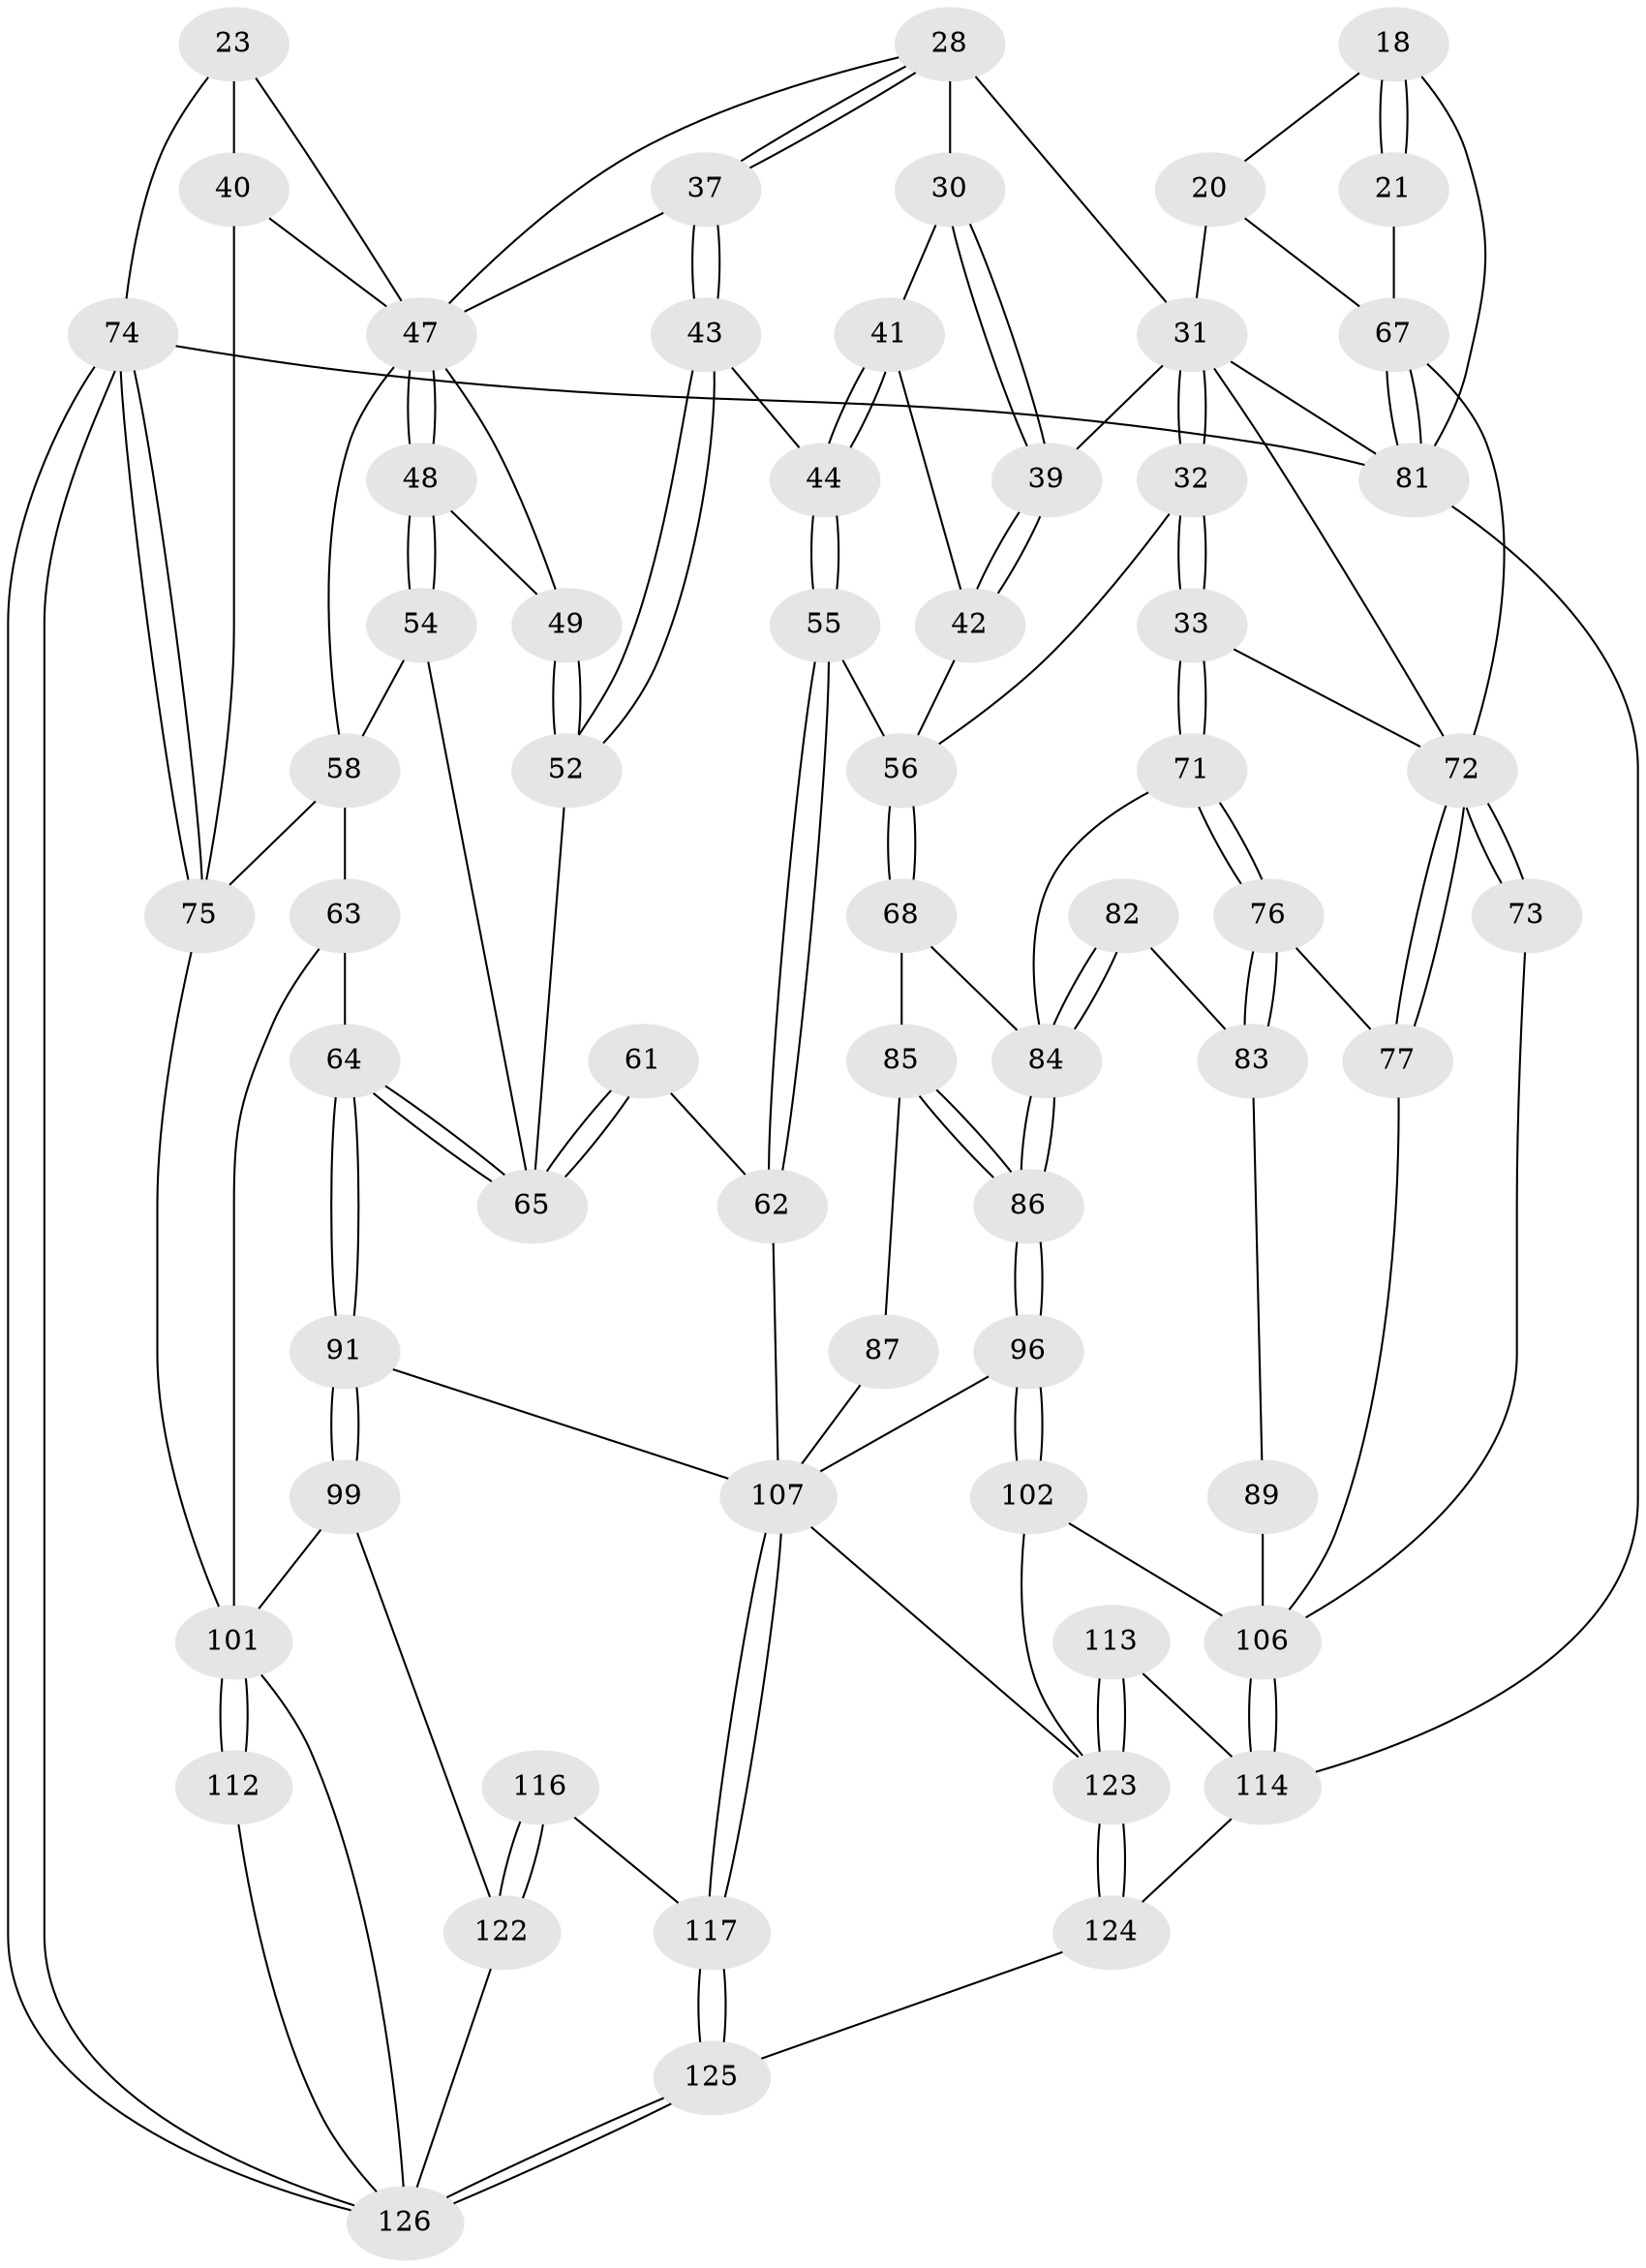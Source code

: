 // original degree distribution, {3: 0.031746031746031744, 6: 0.1984126984126984, 5: 0.5873015873015873, 4: 0.18253968253968253}
// Generated by graph-tools (version 1.1) at 2025/01/03/09/25 05:01:38]
// undirected, 63 vertices, 145 edges
graph export_dot {
graph [start="1"]
  node [color=gray90,style=filled];
  18 [pos="+0.11294003703632548+0.15757826606358147",super="+16"];
  20 [pos="+0.17810727813211635+0.3078973852227085",super="+17"];
  21 [pos="+0+0.23310775166930392"];
  23 [pos="+1+0",super="+22+6"];
  28 [pos="+0.6080049052103286+0.22757845828913442",super="+8+10"];
  30 [pos="+0.5268914156725768+0.20381547612233553",super="+29"];
  31 [pos="+0.37322921578263674+0.2564966775395061",super="+11+19"];
  32 [pos="+0.2917416127957879+0.3602266649382717"];
  33 [pos="+0.25801325520000257+0.374765581486262"];
  37 [pos="+0.6403024662211135+0.27532631774044886"];
  39 [pos="+0.4825846660638391+0.3047701949600654"];
  40 [pos="+1+0",super="+25"];
  41 [pos="+0.5665326672209436+0.33023100749615153"];
  42 [pos="+0.4830832883520525+0.34066469761016605"];
  43 [pos="+0.633005845369992+0.37370899878989394"];
  44 [pos="+0.6327119539304105+0.37384445857452586"];
  47 [pos="+0.8339419395809863+0.31611864725908",super="+26+27+36"];
  48 [pos="+0.8122948626569957+0.32708470161323216"];
  49 [pos="+0.7814355682439552+0.31026624971987143"];
  52 [pos="+0.6789087033104271+0.3855668503324002"];
  54 [pos="+0.820955329929542+0.3679107164221706"];
  55 [pos="+0.5770994371858478+0.43269376944420695"];
  56 [pos="+0.503671334268108+0.44348028926985344",super="+51"];
  58 [pos="+1+0.5135987278145424",super="+53"];
  61 [pos="+0.7042754915692554+0.5324282053149375"];
  62 [pos="+0.678997753667616+0.5443971777572177"];
  63 [pos="+0.906563886044759+0.5787942686495179"];
  64 [pos="+0.8447846672553101+0.5703787221661705"];
  65 [pos="+0.805395005895423+0.5468426184046361",super="+59+60"];
  67 [pos="+0+0.5658875083162718",super="+38"];
  68 [pos="+0.4881409473565174+0.47981787659609326"];
  71 [pos="+0.27046024700784943+0.44454245187162983"];
  72 [pos="+0.06237374295996227+0.5655674616339419",super="+34+35+66"];
  73 [pos="+0+0.5921717858227031"];
  74 [pos="+1+1",super="+2"];
  75 [pos="+1+0.8723094069343162",super="+57+45+46"];
  76 [pos="+0.25334878153818036+0.5042896481936558"];
  77 [pos="+0.2025207004422492+0.5374924204810783"];
  81 [pos="+0+1",super="+3"];
  82 [pos="+0.3384699362154585+0.6329516723813686"];
  83 [pos="+0.32998622996216653+0.6336305398843032"];
  84 [pos="+0.43668412736007933+0.6553730455400834",super="+69+70"];
  85 [pos="+0.532008141017161+0.558759569250642",super="+80"];
  86 [pos="+0.45251674360998695+0.6667841419870891"];
  87 [pos="+0.5514839345238893+0.66219382171439",super="+79"];
  89 [pos="+0.2633163342272047+0.679382128835842",super="+88"];
  91 [pos="+0.6959070219215963+0.7599944342057183"];
  96 [pos="+0.4572829853469992+0.6736954908958978"];
  99 [pos="+0.7666672783847089+0.7902823591484373"];
  101 [pos="+0.9850859142357135+0.8146148138653464",super="+100+97+98"];
  102 [pos="+0.4016725922124395+0.7975495375723571"];
  106 [pos="+0.2162997671024613+0.8547555498728314",super="+103+104+105"];
  107 [pos="+0.5843847900995315+0.8603797965817831",super="+94+92+95+78"];
  112 [pos="+0.9552257718388619+0.8174613090842924"];
  113 [pos="+0.3094260281595296+0.8958779219105835"];
  114 [pos="+0.2204943110559434+0.8703032325892763",super="+111"];
  116 [pos="+0.7821374015107599+0.957145930343808"];
  117 [pos="+0.6026351914618016+0.9258168392782357"];
  122 [pos="+0.7997495097574336+0.9843890461738226",super="+119+115"];
  123 [pos="+0.38286821976351304+1",super="+108+109"];
  124 [pos="+0.40707172915383416+1"];
  125 [pos="+0.5603020076693112+1"];
  126 [pos="+0.8592112856266356+1",super="+121+120+118"];
  18 -- 21 [weight=2];
  18 -- 21;
  18 -- 81;
  18 -- 20;
  20 -- 67;
  20 -- 31 [weight=2];
  21 -- 67;
  23 -- 40 [weight=2];
  23 -- 74 [weight=2];
  23 -- 47;
  28 -- 37;
  28 -- 37;
  28 -- 30 [weight=2];
  28 -- 31 [weight=2];
  28 -- 47;
  30 -- 39;
  30 -- 39;
  30 -- 41;
  31 -- 32;
  31 -- 32;
  31 -- 39;
  31 -- 81;
  31 -- 72;
  32 -- 33;
  32 -- 33;
  32 -- 56;
  33 -- 71;
  33 -- 71;
  33 -- 72;
  37 -- 43;
  37 -- 43;
  37 -- 47;
  39 -- 42;
  39 -- 42;
  40 -- 75 [weight=2];
  40 -- 47;
  41 -- 42;
  41 -- 44;
  41 -- 44;
  42 -- 56;
  43 -- 44;
  43 -- 52;
  43 -- 52;
  44 -- 55;
  44 -- 55;
  47 -- 48;
  47 -- 48;
  47 -- 58;
  47 -- 49;
  48 -- 49;
  48 -- 54;
  48 -- 54;
  49 -- 52;
  49 -- 52;
  52 -- 65;
  54 -- 58;
  54 -- 65;
  55 -- 56;
  55 -- 62;
  55 -- 62;
  56 -- 68;
  56 -- 68;
  58 -- 63;
  58 -- 75 [weight=2];
  61 -- 62;
  61 -- 65 [weight=2];
  61 -- 65;
  62 -- 107;
  63 -- 64;
  63 -- 101;
  64 -- 65;
  64 -- 65;
  64 -- 91;
  64 -- 91;
  67 -- 81;
  67 -- 81;
  67 -- 72;
  68 -- 84;
  68 -- 85;
  71 -- 76;
  71 -- 76;
  71 -- 84;
  72 -- 73 [weight=2];
  72 -- 73;
  72 -- 77;
  72 -- 77;
  73 -- 106;
  74 -- 75;
  74 -- 75;
  74 -- 126;
  74 -- 126;
  74 -- 81 [weight=2];
  75 -- 101;
  76 -- 77;
  76 -- 83;
  76 -- 83;
  77 -- 106;
  81 -- 114;
  82 -- 83;
  82 -- 84 [weight=2];
  82 -- 84;
  83 -- 89;
  84 -- 86;
  84 -- 86;
  85 -- 86;
  85 -- 86;
  85 -- 87 [weight=2];
  86 -- 96;
  86 -- 96;
  87 -- 107 [weight=2];
  89 -- 106 [weight=3];
  91 -- 99;
  91 -- 99;
  91 -- 107;
  96 -- 102;
  96 -- 102;
  96 -- 107;
  99 -- 101;
  99 -- 122;
  101 -- 112 [weight=2];
  101 -- 112;
  101 -- 126;
  102 -- 106;
  102 -- 123;
  106 -- 114 [weight=2];
  106 -- 114;
  107 -- 117;
  107 -- 117;
  107 -- 123;
  112 -- 126;
  113 -- 114;
  113 -- 123 [weight=2];
  113 -- 123;
  114 -- 124;
  116 -- 117;
  116 -- 122 [weight=2];
  116 -- 122;
  117 -- 125;
  117 -- 125;
  122 -- 126 [weight=2];
  123 -- 124;
  123 -- 124;
  124 -- 125;
  125 -- 126;
  125 -- 126;
}
